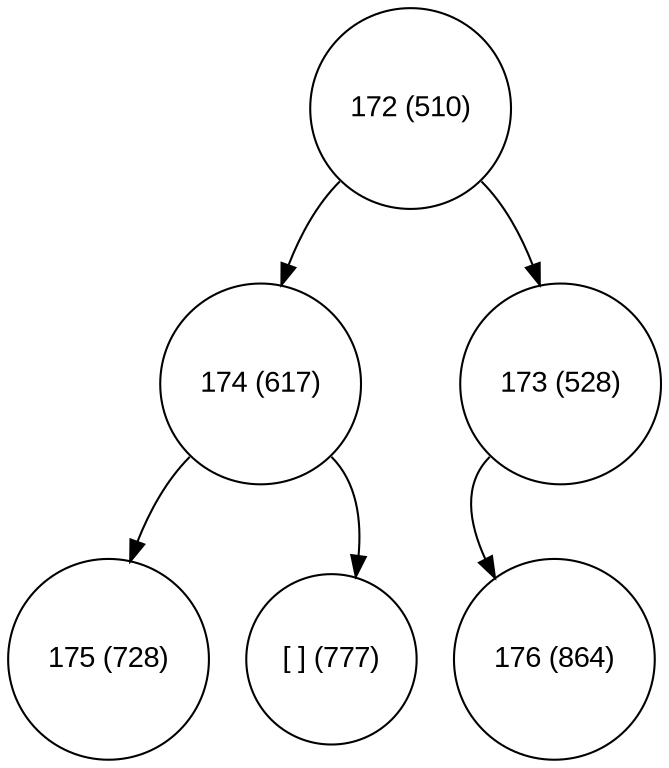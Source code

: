 digraph move_down {
	node [fontname="Arial", shape="circle", width=0.5]; 

	0 [label = "172 (510)"];
	0:sw -> 1;
	1 [label = "174 (617)"];
	1:sw -> 3;
	3 [label = "175 (728)"];
	1:se -> 4;
	4 [label = "[ ] (777)"];
	0:se -> 2;
	2 [label = "173 (528)"];
	2:sw -> 5;
	5 [label = "176 (864)"];
}
